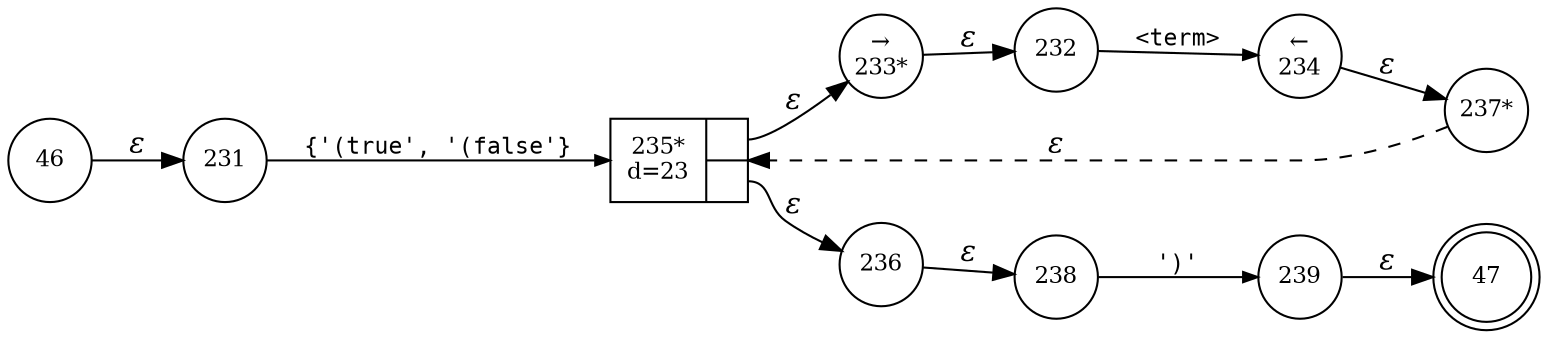 digraph ATN {
rankdir=LR;
s47[fontsize=11, label="47", shape=doublecircle, fixedsize=true, width=.6];
s231[fontsize=11,label="231", shape=circle, fixedsize=true, width=.55, peripheries=1];
s232[fontsize=11,label="232", shape=circle, fixedsize=true, width=.55, peripheries=1];
s233[fontsize=11,label="&rarr;\n233*", shape=circle, fixedsize=true, width=.55, peripheries=1];
s234[fontsize=11,label="&larr;\n234", shape=circle, fixedsize=true, width=.55, peripheries=1];
s235[fontsize=11,label="{235*\nd=23|{<p0>|<p1>}}", shape=record, fixedsize=false, peripheries=1];
s236[fontsize=11,label="236", shape=circle, fixedsize=true, width=.55, peripheries=1];
s237[fontsize=11,label="237*", shape=circle, fixedsize=true, width=.55, peripheries=1];
s46[fontsize=11,label="46", shape=circle, fixedsize=true, width=.55, peripheries=1];
s238[fontsize=11,label="238", shape=circle, fixedsize=true, width=.55, peripheries=1];
s239[fontsize=11,label="239", shape=circle, fixedsize=true, width=.55, peripheries=1];
s46 -> s231 [fontname="Times-Italic", label="&epsilon;"];
s231 -> s235 [fontsize=11, fontname="Courier", arrowsize=.7, label = "{'(true', '(false'}", arrowhead = normal];
s235:p0 -> s233 [fontname="Times-Italic", label="&epsilon;"];
s235:p1 -> s236 [fontname="Times-Italic", label="&epsilon;"];
s233 -> s232 [fontname="Times-Italic", label="&epsilon;"];
s236 -> s238 [fontname="Times-Italic", label="&epsilon;"];
s232 -> s234 [fontsize=11, fontname="Courier", arrowsize=.7, label = "<term>", arrowhead = normal];
s238 -> s239 [fontsize=11, fontname="Courier", arrowsize=.7, label = "')'", arrowhead = normal];
s234 -> s237 [fontname="Times-Italic", label="&epsilon;"];
s239 -> s47 [fontname="Times-Italic", label="&epsilon;"];
s237 -> s235 [fontname="Times-Italic", label="&epsilon;", style="dashed"];
}